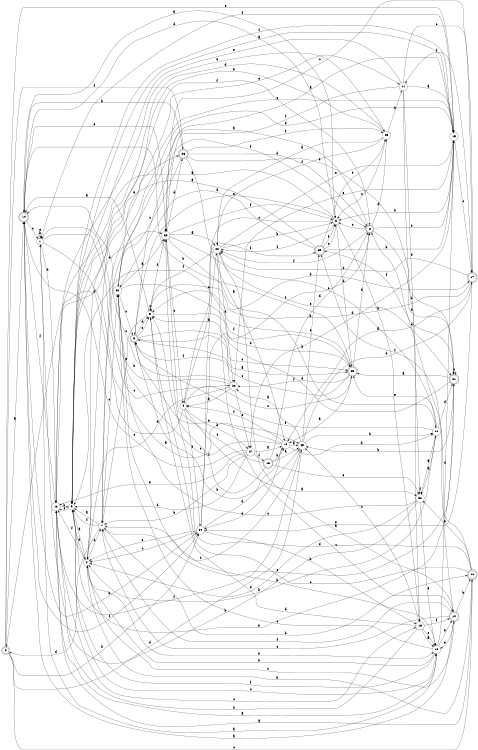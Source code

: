 digraph n28_10 {
__start0 [label="" shape="none"];

rankdir=LR;
size="8,5";

s0 [style="rounded,filled", color="black", fillcolor="white" shape="doublecircle", label="0"];
s1 [style="filled", color="black", fillcolor="white" shape="circle", label="1"];
s2 [style="filled", color="black", fillcolor="white" shape="circle", label="2"];
s3 [style="rounded,filled", color="black", fillcolor="white" shape="doublecircle", label="3"];
s4 [style="filled", color="black", fillcolor="white" shape="circle", label="4"];
s5 [style="filled", color="black", fillcolor="white" shape="circle", label="5"];
s6 [style="filled", color="black", fillcolor="white" shape="circle", label="6"];
s7 [style="filled", color="black", fillcolor="white" shape="circle", label="7"];
s8 [style="rounded,filled", color="black", fillcolor="white" shape="doublecircle", label="8"];
s9 [style="filled", color="black", fillcolor="white" shape="circle", label="9"];
s10 [style="rounded,filled", color="black", fillcolor="white" shape="doublecircle", label="10"];
s11 [style="filled", color="black", fillcolor="white" shape="circle", label="11"];
s12 [style="filled", color="black", fillcolor="white" shape="circle", label="12"];
s13 [style="filled", color="black", fillcolor="white" shape="circle", label="13"];
s14 [style="rounded,filled", color="black", fillcolor="white" shape="doublecircle", label="14"];
s15 [style="filled", color="black", fillcolor="white" shape="circle", label="15"];
s16 [style="filled", color="black", fillcolor="white" shape="circle", label="16"];
s17 [style="rounded,filled", color="black", fillcolor="white" shape="doublecircle", label="17"];
s18 [style="rounded,filled", color="black", fillcolor="white" shape="doublecircle", label="18"];
s19 [style="filled", color="black", fillcolor="white" shape="circle", label="19"];
s20 [style="filled", color="black", fillcolor="white" shape="circle", label="20"];
s21 [style="rounded,filled", color="black", fillcolor="white" shape="doublecircle", label="21"];
s22 [style="filled", color="black", fillcolor="white" shape="circle", label="22"];
s23 [style="rounded,filled", color="black", fillcolor="white" shape="doublecircle", label="23"];
s24 [style="filled", color="black", fillcolor="white" shape="circle", label="24"];
s25 [style="filled", color="black", fillcolor="white" shape="circle", label="25"];
s26 [style="rounded,filled", color="black", fillcolor="white" shape="doublecircle", label="26"];
s27 [style="filled", color="black", fillcolor="white" shape="circle", label="27"];
s28 [style="rounded,filled", color="black", fillcolor="white" shape="doublecircle", label="28"];
s29 [style="filled", color="black", fillcolor="white" shape="circle", label="29"];
s30 [style="rounded,filled", color="black", fillcolor="white" shape="doublecircle", label="30"];
s31 [style="filled", color="black", fillcolor="white" shape="circle", label="31"];
s32 [style="filled", color="black", fillcolor="white" shape="circle", label="32"];
s33 [style="filled", color="black", fillcolor="white" shape="circle", label="33"];
s34 [style="filled", color="black", fillcolor="white" shape="circle", label="34"];
s0 -> s14 [label="a"];
s0 -> s34 [label="b"];
s0 -> s28 [label="c"];
s0 -> s29 [label="d"];
s0 -> s15 [label="e"];
s0 -> s26 [label="f"];
s1 -> s29 [label="a"];
s1 -> s1 [label="b"];
s1 -> s22 [label="c"];
s1 -> s12 [label="d"];
s1 -> s1 [label="e"];
s1 -> s15 [label="f"];
s2 -> s9 [label="a"];
s2 -> s13 [label="b"];
s2 -> s10 [label="c"];
s2 -> s7 [label="d"];
s2 -> s26 [label="e"];
s2 -> s12 [label="f"];
s3 -> s23 [label="a"];
s3 -> s29 [label="b"];
s3 -> s23 [label="c"];
s3 -> s5 [label="d"];
s3 -> s5 [label="e"];
s3 -> s8 [label="f"];
s4 -> s32 [label="a"];
s4 -> s27 [label="b"];
s4 -> s23 [label="c"];
s4 -> s0 [label="d"];
s4 -> s34 [label="e"];
s4 -> s30 [label="f"];
s5 -> s14 [label="a"];
s5 -> s23 [label="b"];
s5 -> s5 [label="c"];
s5 -> s17 [label="d"];
s5 -> s7 [label="e"];
s5 -> s33 [label="f"];
s6 -> s12 [label="a"];
s6 -> s16 [label="b"];
s6 -> s4 [label="c"];
s6 -> s23 [label="d"];
s6 -> s3 [label="e"];
s6 -> s20 [label="f"];
s7 -> s9 [label="a"];
s7 -> s28 [label="b"];
s7 -> s31 [label="c"];
s7 -> s0 [label="d"];
s7 -> s15 [label="e"];
s7 -> s9 [label="f"];
s8 -> s7 [label="a"];
s8 -> s21 [label="b"];
s8 -> s6 [label="c"];
s8 -> s25 [label="d"];
s8 -> s15 [label="e"];
s8 -> s20 [label="f"];
s9 -> s15 [label="a"];
s9 -> s21 [label="b"];
s9 -> s13 [label="c"];
s9 -> s2 [label="d"];
s9 -> s12 [label="e"];
s9 -> s8 [label="f"];
s10 -> s14 [label="a"];
s10 -> s28 [label="b"];
s10 -> s7 [label="c"];
s10 -> s8 [label="d"];
s10 -> s13 [label="e"];
s10 -> s7 [label="f"];
s11 -> s15 [label="a"];
s11 -> s16 [label="b"];
s11 -> s17 [label="c"];
s11 -> s32 [label="d"];
s11 -> s9 [label="e"];
s11 -> s33 [label="f"];
s12 -> s13 [label="a"];
s12 -> s9 [label="b"];
s12 -> s16 [label="c"];
s12 -> s33 [label="d"];
s12 -> s25 [label="e"];
s12 -> s14 [label="f"];
s13 -> s1 [label="a"];
s13 -> s2 [label="b"];
s13 -> s31 [label="c"];
s13 -> s15 [label="d"];
s13 -> s10 [label="e"];
s13 -> s9 [label="f"];
s14 -> s6 [label="a"];
s14 -> s34 [label="b"];
s14 -> s1 [label="c"];
s14 -> s6 [label="d"];
s14 -> s33 [label="e"];
s14 -> s34 [label="f"];
s15 -> s33 [label="a"];
s15 -> s6 [label="b"];
s15 -> s17 [label="c"];
s15 -> s27 [label="d"];
s15 -> s22 [label="e"];
s15 -> s9 [label="f"];
s16 -> s13 [label="a"];
s16 -> s12 [label="b"];
s16 -> s29 [label="c"];
s16 -> s5 [label="d"];
s16 -> s13 [label="e"];
s16 -> s10 [label="f"];
s17 -> s19 [label="a"];
s17 -> s5 [label="b"];
s17 -> s33 [label="c"];
s17 -> s20 [label="d"];
s17 -> s34 [label="e"];
s17 -> s11 [label="f"];
s18 -> s29 [label="a"];
s18 -> s19 [label="b"];
s18 -> s33 [label="c"];
s18 -> s8 [label="d"];
s18 -> s32 [label="e"];
s18 -> s5 [label="f"];
s19 -> s29 [label="a"];
s19 -> s24 [label="b"];
s19 -> s31 [label="c"];
s19 -> s34 [label="d"];
s19 -> s3 [label="e"];
s19 -> s4 [label="f"];
s20 -> s10 [label="a"];
s20 -> s6 [label="b"];
s20 -> s10 [label="c"];
s20 -> s22 [label="d"];
s20 -> s15 [label="e"];
s20 -> s5 [label="f"];
s21 -> s23 [label="a"];
s21 -> s29 [label="b"];
s21 -> s21 [label="c"];
s21 -> s5 [label="d"];
s21 -> s7 [label="e"];
s21 -> s30 [label="f"];
s22 -> s4 [label="a"];
s22 -> s1 [label="b"];
s22 -> s14 [label="c"];
s22 -> s2 [label="d"];
s22 -> s27 [label="e"];
s22 -> s3 [label="f"];
s23 -> s19 [label="a"];
s23 -> s14 [label="b"];
s23 -> s3 [label="c"];
s23 -> s8 [label="d"];
s23 -> s9 [label="e"];
s23 -> s22 [label="f"];
s24 -> s32 [label="a"];
s24 -> s2 [label="b"];
s24 -> s20 [label="c"];
s24 -> s21 [label="d"];
s24 -> s23 [label="e"];
s24 -> s3 [label="f"];
s25 -> s20 [label="a"];
s25 -> s11 [label="b"];
s25 -> s6 [label="c"];
s25 -> s9 [label="d"];
s25 -> s2 [label="e"];
s25 -> s20 [label="f"];
s26 -> s19 [label="a"];
s26 -> s14 [label="b"];
s26 -> s31 [label="c"];
s26 -> s8 [label="d"];
s26 -> s21 [label="e"];
s26 -> s25 [label="f"];
s27 -> s19 [label="a"];
s27 -> s7 [label="b"];
s27 -> s14 [label="c"];
s27 -> s9 [label="d"];
s27 -> s12 [label="e"];
s27 -> s18 [label="f"];
s28 -> s12 [label="a"];
s28 -> s2 [label="b"];
s28 -> s5 [label="c"];
s28 -> s33 [label="d"];
s28 -> s32 [label="e"];
s28 -> s30 [label="f"];
s29 -> s22 [label="a"];
s29 -> s24 [label="b"];
s29 -> s7 [label="c"];
s29 -> s17 [label="d"];
s29 -> s30 [label="e"];
s29 -> s12 [label="f"];
s30 -> s9 [label="a"];
s30 -> s15 [label="b"];
s30 -> s6 [label="c"];
s30 -> s31 [label="d"];
s30 -> s25 [label="e"];
s30 -> s6 [label="f"];
s31 -> s33 [label="a"];
s31 -> s13 [label="b"];
s31 -> s3 [label="c"];
s31 -> s15 [label="d"];
s31 -> s11 [label="e"];
s31 -> s23 [label="f"];
s32 -> s24 [label="a"];
s32 -> s1 [label="b"];
s32 -> s31 [label="c"];
s32 -> s2 [label="d"];
s32 -> s13 [label="e"];
s32 -> s32 [label="f"];
s33 -> s20 [label="a"];
s33 -> s24 [label="b"];
s33 -> s4 [label="c"];
s33 -> s26 [label="d"];
s33 -> s21 [label="e"];
s33 -> s6 [label="f"];
s34 -> s20 [label="a"];
s34 -> s16 [label="b"];
s34 -> s2 [label="c"];
s34 -> s19 [label="d"];
s34 -> s2 [label="e"];
s34 -> s8 [label="f"];

}